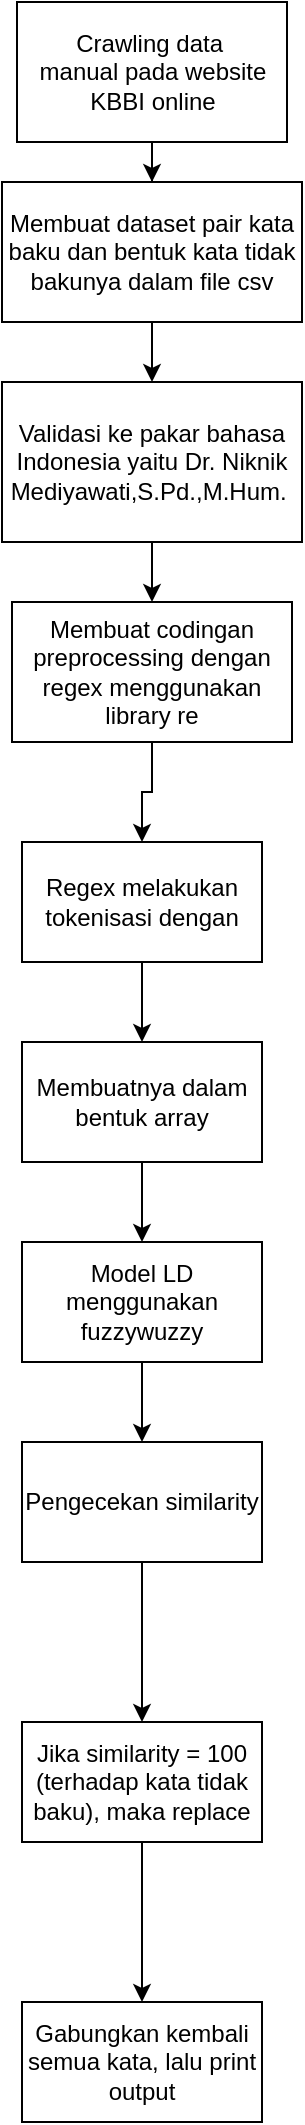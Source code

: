 <mxfile version="24.4.7" type="github">
  <diagram name="Page-1" id="zBZalj7EQaK3liV51UkS">
    <mxGraphModel dx="794" dy="446" grid="1" gridSize="10" guides="1" tooltips="1" connect="1" arrows="1" fold="1" page="1" pageScale="1" pageWidth="850" pageHeight="1100" math="0" shadow="0">
      <root>
        <mxCell id="0" />
        <mxCell id="1" parent="0" />
        <mxCell id="qHBc_00MWYtKfxnUTtoW-3" value="" style="edgeStyle=orthogonalEdgeStyle;rounded=0;orthogonalLoop=1;jettySize=auto;html=1;" edge="1" parent="1" source="qHBc_00MWYtKfxnUTtoW-1" target="qHBc_00MWYtKfxnUTtoW-2">
          <mxGeometry relative="1" as="geometry" />
        </mxCell>
        <mxCell id="qHBc_00MWYtKfxnUTtoW-1" value="Crawling data&amp;nbsp;&lt;div&gt;manual pada website KBBI online&lt;/div&gt;" style="rounded=0;whiteSpace=wrap;html=1;" vertex="1" parent="1">
          <mxGeometry x="132.5" y="60" width="135" height="70" as="geometry" />
        </mxCell>
        <mxCell id="qHBc_00MWYtKfxnUTtoW-5" value="" style="edgeStyle=orthogonalEdgeStyle;rounded=0;orthogonalLoop=1;jettySize=auto;html=1;" edge="1" parent="1" source="qHBc_00MWYtKfxnUTtoW-2" target="qHBc_00MWYtKfxnUTtoW-4">
          <mxGeometry relative="1" as="geometry" />
        </mxCell>
        <mxCell id="qHBc_00MWYtKfxnUTtoW-2" value="Membuat dataset pair kata baku dan bentuk kata tidak bakunya dalam file csv" style="rounded=0;whiteSpace=wrap;html=1;" vertex="1" parent="1">
          <mxGeometry x="125" y="150" width="150" height="70" as="geometry" />
        </mxCell>
        <mxCell id="qHBc_00MWYtKfxnUTtoW-7" value="" style="edgeStyle=orthogonalEdgeStyle;rounded=0;orthogonalLoop=1;jettySize=auto;html=1;" edge="1" parent="1" source="qHBc_00MWYtKfxnUTtoW-4" target="qHBc_00MWYtKfxnUTtoW-6">
          <mxGeometry relative="1" as="geometry" />
        </mxCell>
        <mxCell id="qHBc_00MWYtKfxnUTtoW-4" value="Validasi ke pakar bahasa Indonesia yaitu Dr. Niknik Mediyawati,S.Pd.,M.Hum.&amp;nbsp;" style="rounded=0;whiteSpace=wrap;html=1;" vertex="1" parent="1">
          <mxGeometry x="125" y="250" width="150" height="80" as="geometry" />
        </mxCell>
        <mxCell id="qHBc_00MWYtKfxnUTtoW-9" value="" style="edgeStyle=orthogonalEdgeStyle;rounded=0;orthogonalLoop=1;jettySize=auto;html=1;" edge="1" parent="1" source="qHBc_00MWYtKfxnUTtoW-6" target="qHBc_00MWYtKfxnUTtoW-8">
          <mxGeometry relative="1" as="geometry" />
        </mxCell>
        <mxCell id="qHBc_00MWYtKfxnUTtoW-6" value="Membuat codingan preprocessing dengan regex menggunakan library re" style="rounded=0;whiteSpace=wrap;html=1;" vertex="1" parent="1">
          <mxGeometry x="130" y="360" width="140" height="70" as="geometry" />
        </mxCell>
        <mxCell id="qHBc_00MWYtKfxnUTtoW-11" value="" style="edgeStyle=orthogonalEdgeStyle;rounded=0;orthogonalLoop=1;jettySize=auto;html=1;" edge="1" parent="1" source="qHBc_00MWYtKfxnUTtoW-8" target="qHBc_00MWYtKfxnUTtoW-10">
          <mxGeometry relative="1" as="geometry" />
        </mxCell>
        <mxCell id="qHBc_00MWYtKfxnUTtoW-8" value="Regex melakukan tokenisasi dengan" style="rounded=0;whiteSpace=wrap;html=1;" vertex="1" parent="1">
          <mxGeometry x="135" y="480" width="120" height="60" as="geometry" />
        </mxCell>
        <mxCell id="qHBc_00MWYtKfxnUTtoW-13" value="" style="edgeStyle=orthogonalEdgeStyle;rounded=0;orthogonalLoop=1;jettySize=auto;html=1;" edge="1" parent="1" source="qHBc_00MWYtKfxnUTtoW-10" target="qHBc_00MWYtKfxnUTtoW-12">
          <mxGeometry relative="1" as="geometry" />
        </mxCell>
        <mxCell id="qHBc_00MWYtKfxnUTtoW-10" value="Membuatnya dalam bentuk array" style="rounded=0;whiteSpace=wrap;html=1;" vertex="1" parent="1">
          <mxGeometry x="135" y="580" width="120" height="60" as="geometry" />
        </mxCell>
        <mxCell id="qHBc_00MWYtKfxnUTtoW-15" value="" style="edgeStyle=orthogonalEdgeStyle;rounded=0;orthogonalLoop=1;jettySize=auto;html=1;" edge="1" parent="1" source="qHBc_00MWYtKfxnUTtoW-12" target="qHBc_00MWYtKfxnUTtoW-14">
          <mxGeometry relative="1" as="geometry" />
        </mxCell>
        <mxCell id="qHBc_00MWYtKfxnUTtoW-12" value="Model LD menggunakan fuzzywuzzy" style="rounded=0;whiteSpace=wrap;html=1;" vertex="1" parent="1">
          <mxGeometry x="135" y="680" width="120" height="60" as="geometry" />
        </mxCell>
        <mxCell id="qHBc_00MWYtKfxnUTtoW-17" value="" style="edgeStyle=orthogonalEdgeStyle;rounded=0;orthogonalLoop=1;jettySize=auto;html=1;" edge="1" parent="1" source="qHBc_00MWYtKfxnUTtoW-14" target="qHBc_00MWYtKfxnUTtoW-16">
          <mxGeometry relative="1" as="geometry" />
        </mxCell>
        <mxCell id="qHBc_00MWYtKfxnUTtoW-14" value="Pengecekan similarity" style="rounded=0;whiteSpace=wrap;html=1;" vertex="1" parent="1">
          <mxGeometry x="135" y="780" width="120" height="60" as="geometry" />
        </mxCell>
        <mxCell id="qHBc_00MWYtKfxnUTtoW-19" value="" style="edgeStyle=orthogonalEdgeStyle;rounded=0;orthogonalLoop=1;jettySize=auto;html=1;" edge="1" parent="1" source="qHBc_00MWYtKfxnUTtoW-16" target="qHBc_00MWYtKfxnUTtoW-18">
          <mxGeometry relative="1" as="geometry" />
        </mxCell>
        <mxCell id="qHBc_00MWYtKfxnUTtoW-16" value="Jika similarity = 100 (terhadap kata tidak baku), maka replace" style="rounded=0;whiteSpace=wrap;html=1;" vertex="1" parent="1">
          <mxGeometry x="135" y="920" width="120" height="60" as="geometry" />
        </mxCell>
        <mxCell id="qHBc_00MWYtKfxnUTtoW-18" value="Gabungkan kembali semua kata, lalu print output" style="rounded=0;whiteSpace=wrap;html=1;" vertex="1" parent="1">
          <mxGeometry x="135" y="1060" width="120" height="60" as="geometry" />
        </mxCell>
      </root>
    </mxGraphModel>
  </diagram>
</mxfile>
